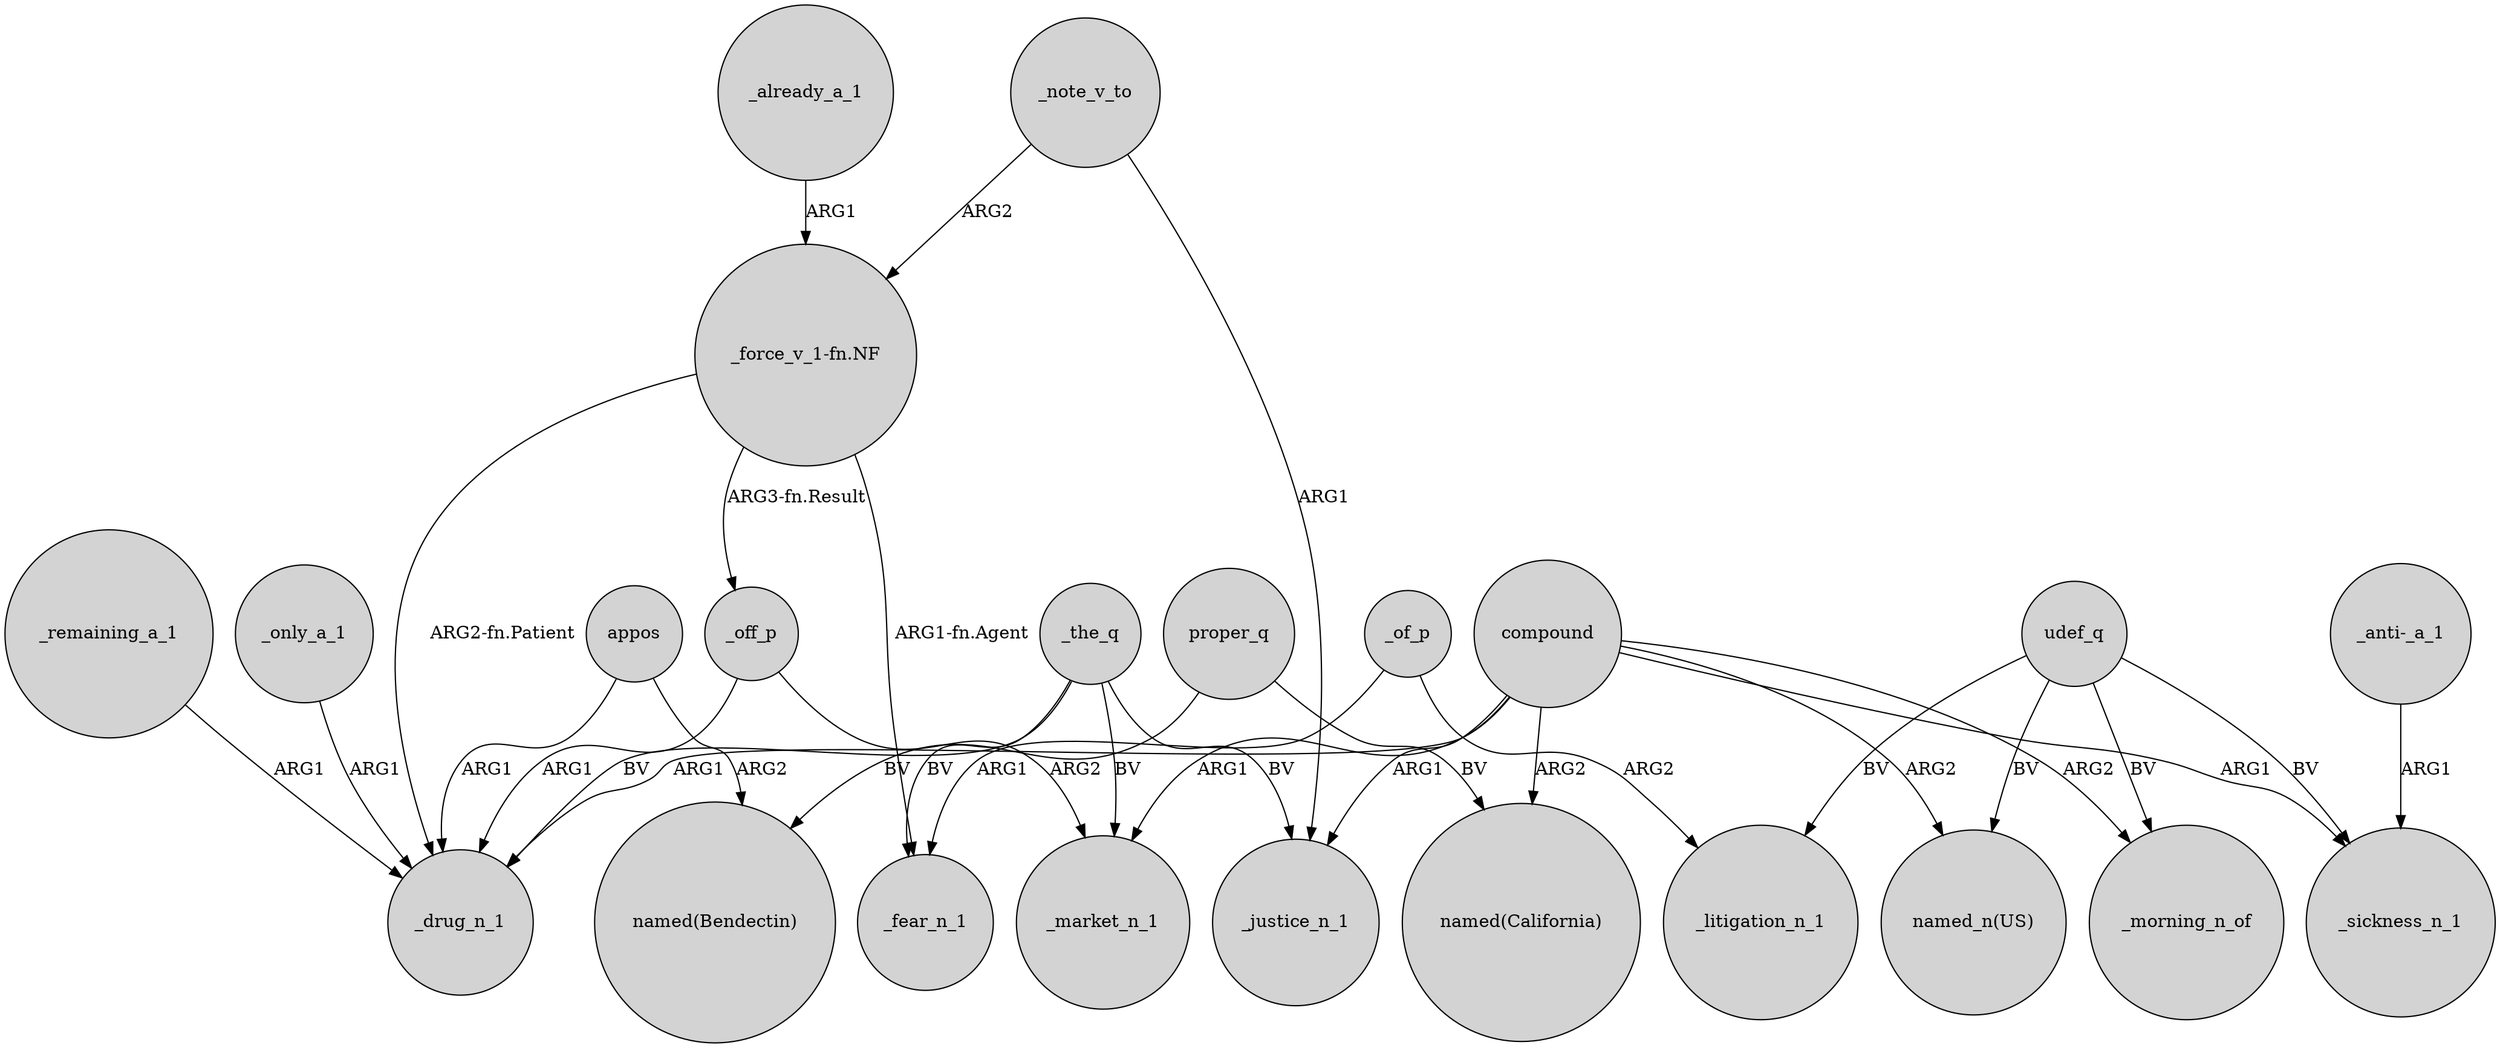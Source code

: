 digraph {
	node [shape=circle style=filled]
	_remaining_a_1 -> _drug_n_1 [label=ARG1]
	_note_v_to -> _justice_n_1 [label=ARG1]
	_off_p -> _drug_n_1 [label=ARG1]
	udef_q -> "named_n(US)" [label=BV]
	appos -> _drug_n_1 [label=ARG1]
	_of_p -> _fear_n_1 [label=ARG1]
	_the_q -> _justice_n_1 [label=BV]
	"_force_v_1-fn.NF" -> _fear_n_1 [label="ARG1-fn.Agent"]
	compound -> _morning_n_of [label=ARG2]
	appos -> "named(Bendectin)" [label=ARG2]
	udef_q -> _litigation_n_1 [label=BV]
	proper_q -> "named(California)" [label=BV]
	compound -> _justice_n_1 [label=ARG1]
	_the_q -> _fear_n_1 [label=BV]
	"_force_v_1-fn.NF" -> _drug_n_1 [label="ARG2-fn.Patient"]
	compound -> "named_n(US)" [label=ARG2]
	"_anti-_a_1" -> _sickness_n_1 [label=ARG1]
	_the_q -> _drug_n_1 [label=BV]
	_note_v_to -> "_force_v_1-fn.NF" [label=ARG2]
	compound -> _sickness_n_1 [label=ARG1]
	proper_q -> "named(Bendectin)" [label=BV]
	"_force_v_1-fn.NF" -> _off_p [label="ARG3-fn.Result"]
	compound -> _drug_n_1 [label=ARG1]
	compound -> "named(California)" [label=ARG2]
	_of_p -> _litigation_n_1 [label=ARG2]
	_off_p -> _market_n_1 [label=ARG2]
	_only_a_1 -> _drug_n_1 [label=ARG1]
	compound -> _market_n_1 [label=ARG1]
	_the_q -> _market_n_1 [label=BV]
	udef_q -> _sickness_n_1 [label=BV]
	_already_a_1 -> "_force_v_1-fn.NF" [label=ARG1]
	udef_q -> _morning_n_of [label=BV]
}

